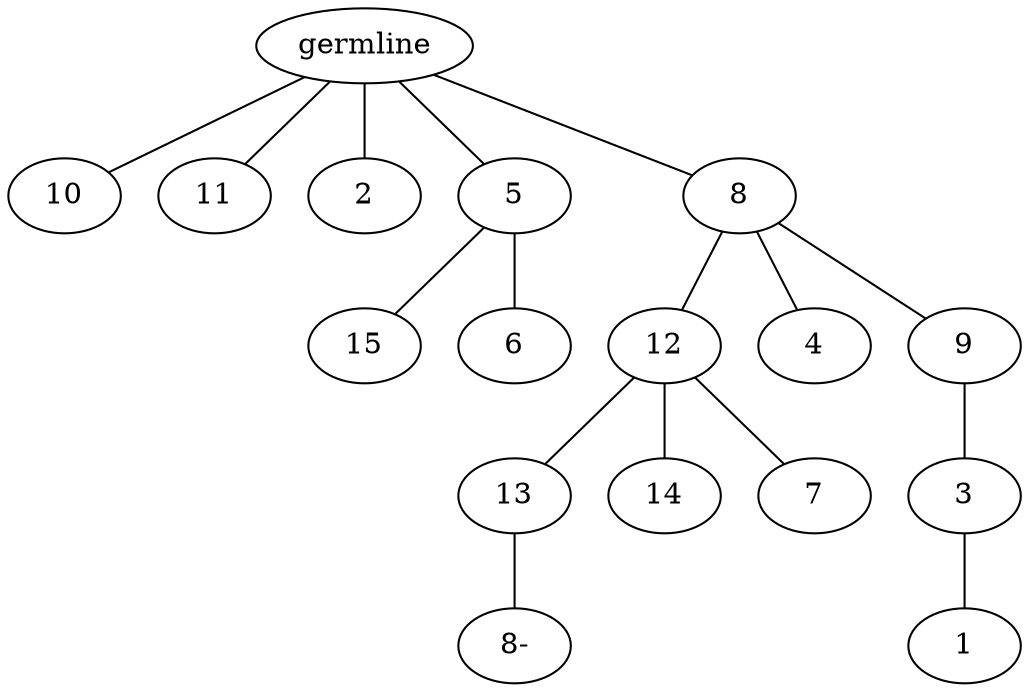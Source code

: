 graph tree {
    "140324163515536" [label="germline"];
    "140324163606176" [label="10"];
    "140324163954768" [label="11"];
    "140324163954576" [label="2"];
    "140324163956688" [label="5"];
    "140324163675040" [label="15"];
    "140324163677968" [label="6"];
    "140324163953472" [label="8"];
    "140324163676240" [label="12"];
    "140324163676096" [label="13"];
    "140324163006272" [label="8-"];
    "140324162741536" [label="14"];
    "140324162741296" [label="7"];
    "140324163674512" [label="4"];
    "140324163677584" [label="9"];
    "140324162740336" [label="3"];
    "140324162742256" [label="1"];
    "140324163515536" -- "140324163606176";
    "140324163515536" -- "140324163954768";
    "140324163515536" -- "140324163954576";
    "140324163515536" -- "140324163956688";
    "140324163515536" -- "140324163953472";
    "140324163956688" -- "140324163675040";
    "140324163956688" -- "140324163677968";
    "140324163953472" -- "140324163676240";
    "140324163953472" -- "140324163674512";
    "140324163953472" -- "140324163677584";
    "140324163676240" -- "140324163676096";
    "140324163676240" -- "140324162741536";
    "140324163676240" -- "140324162741296";
    "140324163676096" -- "140324163006272";
    "140324163677584" -- "140324162740336";
    "140324162740336" -- "140324162742256";
}
